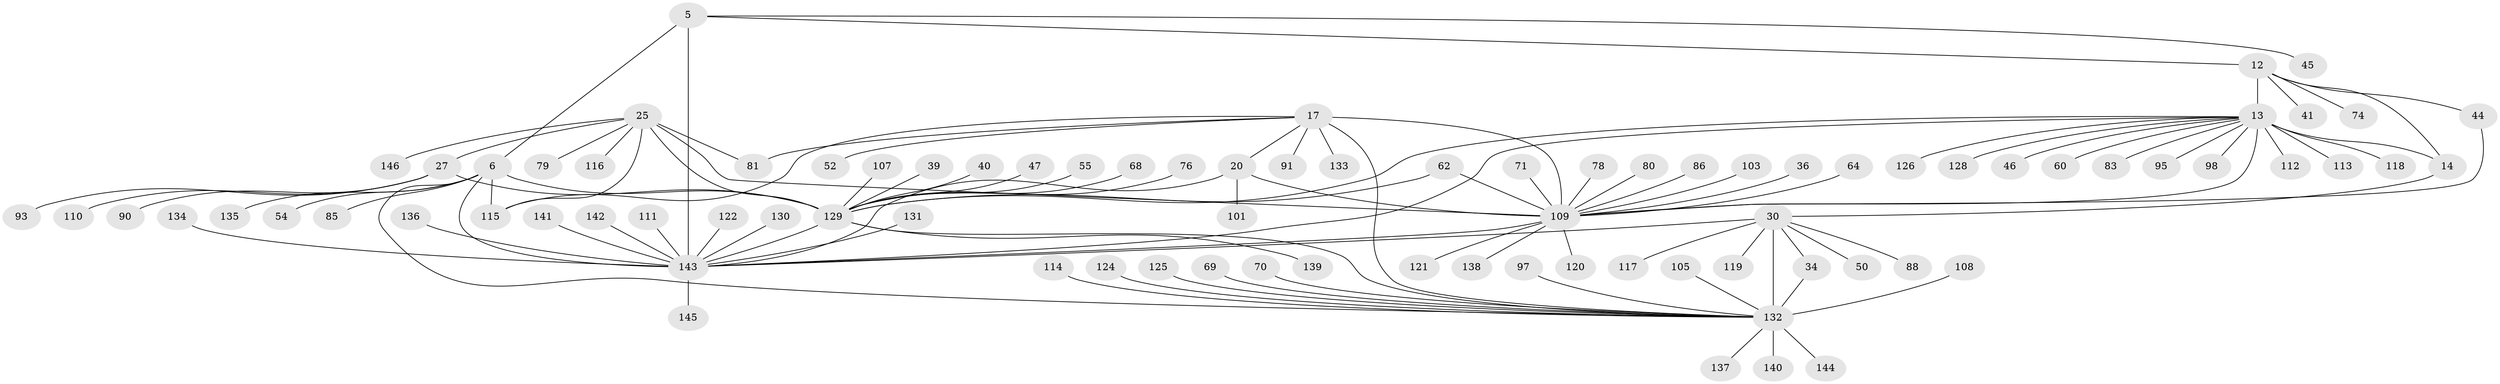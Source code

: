 // original degree distribution, {10: 0.02054794520547945, 17: 0.00684931506849315, 6: 0.0273972602739726, 11: 0.0410958904109589, 8: 0.04794520547945205, 13: 0.02054794520547945, 7: 0.0273972602739726, 12: 0.02054794520547945, 9: 0.0273972602739726, 1: 0.5821917808219178, 2: 0.1506849315068493, 4: 0.00684931506849315, 3: 0.02054794520547945}
// Generated by graph-tools (version 1.1) at 2025/58/03/04/25 21:58:38]
// undirected, 87 vertices, 106 edges
graph export_dot {
graph [start="1"]
  node [color=gray90,style=filled];
  5 [super="+3"];
  6 [super="+1"];
  12 [super="+8"];
  13 [super="+11"];
  14 [super="+9"];
  17 [super="+16"];
  20 [super="+18"];
  25 [super="+22"];
  27 [super="+24"];
  30 [super="+29"];
  34 [super="+31"];
  36;
  39;
  40;
  41;
  44;
  45;
  46;
  47;
  50;
  52;
  54;
  55;
  60;
  62;
  64;
  68;
  69;
  70;
  71;
  74;
  76;
  78;
  79;
  80 [super="+38"];
  81;
  83;
  85;
  86;
  88;
  90;
  91;
  93;
  95;
  97;
  98 [super="+94"];
  101;
  103;
  105 [super="+104"];
  107;
  108;
  109 [super="+21+59"];
  110 [super="+42"];
  111;
  112;
  113 [super="+77"];
  114;
  115 [super="+49+53"];
  116;
  117;
  118;
  119;
  120;
  121;
  122;
  124 [super="+106"];
  125 [super="+56"];
  126;
  128 [super="+123"];
  129 [super="+66+28+37"];
  130;
  131;
  132 [super="+35+51+63"];
  133;
  134 [super="+127"];
  135;
  136;
  137;
  138;
  139;
  140;
  141;
  142 [super="+43"];
  143 [super="+58+92+67+73+84+87+89+96+99+100+102"];
  144;
  145 [super="+61"];
  146 [super="+72"];
  5 -- 6 [weight=4];
  5 -- 12;
  5 -- 45;
  5 -- 143 [weight=6];
  6 -- 54;
  6 -- 135;
  6 -- 85;
  6 -- 129;
  6 -- 115;
  6 -- 143 [weight=6];
  6 -- 132;
  12 -- 13 [weight=6];
  12 -- 14 [weight=4];
  12 -- 41;
  12 -- 74;
  12 -- 44;
  13 -- 14 [weight=6];
  13 -- 95;
  13 -- 46;
  13 -- 109 [weight=3];
  13 -- 112;
  13 -- 83;
  13 -- 118;
  13 -- 60;
  13 -- 126;
  13 -- 143;
  13 -- 113;
  13 -- 98;
  13 -- 128;
  13 -- 129;
  14 -- 30;
  17 -- 20 [weight=4];
  17 -- 52;
  17 -- 91;
  17 -- 133;
  17 -- 81;
  17 -- 115;
  17 -- 109 [weight=6];
  17 -- 132;
  20 -- 101;
  20 -- 143;
  20 -- 109 [weight=6];
  25 -- 27 [weight=4];
  25 -- 116;
  25 -- 79;
  25 -- 81;
  25 -- 115;
  25 -- 146;
  25 -- 109;
  25 -- 129 [weight=6];
  27 -- 93;
  27 -- 90;
  27 -- 110;
  27 -- 129 [weight=6];
  30 -- 34 [weight=4];
  30 -- 50;
  30 -- 117;
  30 -- 119;
  30 -- 88;
  30 -- 143;
  30 -- 132 [weight=6];
  34 -- 132 [weight=6];
  36 -- 109;
  39 -- 129;
  40 -- 129;
  44 -- 109;
  47 -- 129;
  55 -- 129;
  62 -- 109;
  62 -- 129;
  64 -- 109;
  68 -- 129;
  69 -- 132;
  70 -- 132;
  71 -- 109;
  76 -- 129;
  78 -- 109;
  80 -- 109;
  86 -- 109;
  97 -- 132;
  103 -- 109;
  105 -- 132;
  107 -- 129;
  108 -- 132;
  109 -- 138;
  109 -- 143;
  109 -- 120;
  109 -- 121;
  111 -- 143;
  114 -- 132;
  122 -- 143;
  124 -- 132;
  125 -- 132;
  129 -- 132;
  129 -- 139;
  129 -- 143;
  130 -- 143;
  131 -- 143;
  132 -- 137;
  132 -- 140;
  132 -- 144;
  134 -- 143;
  136 -- 143;
  141 -- 143;
  142 -- 143;
  143 -- 145;
}
